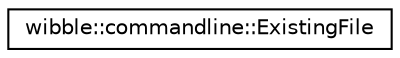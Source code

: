 digraph G
{
  edge [fontname="Helvetica",fontsize="10",labelfontname="Helvetica",labelfontsize="10"];
  node [fontname="Helvetica",fontsize="10",shape=record];
  rankdir="LR";
  Node1 [label="wibble::commandline::ExistingFile",height=0.2,width=0.4,color="black", fillcolor="white", style="filled",URL="$structwibble_1_1commandline_1_1ExistingFile.html"];
}
